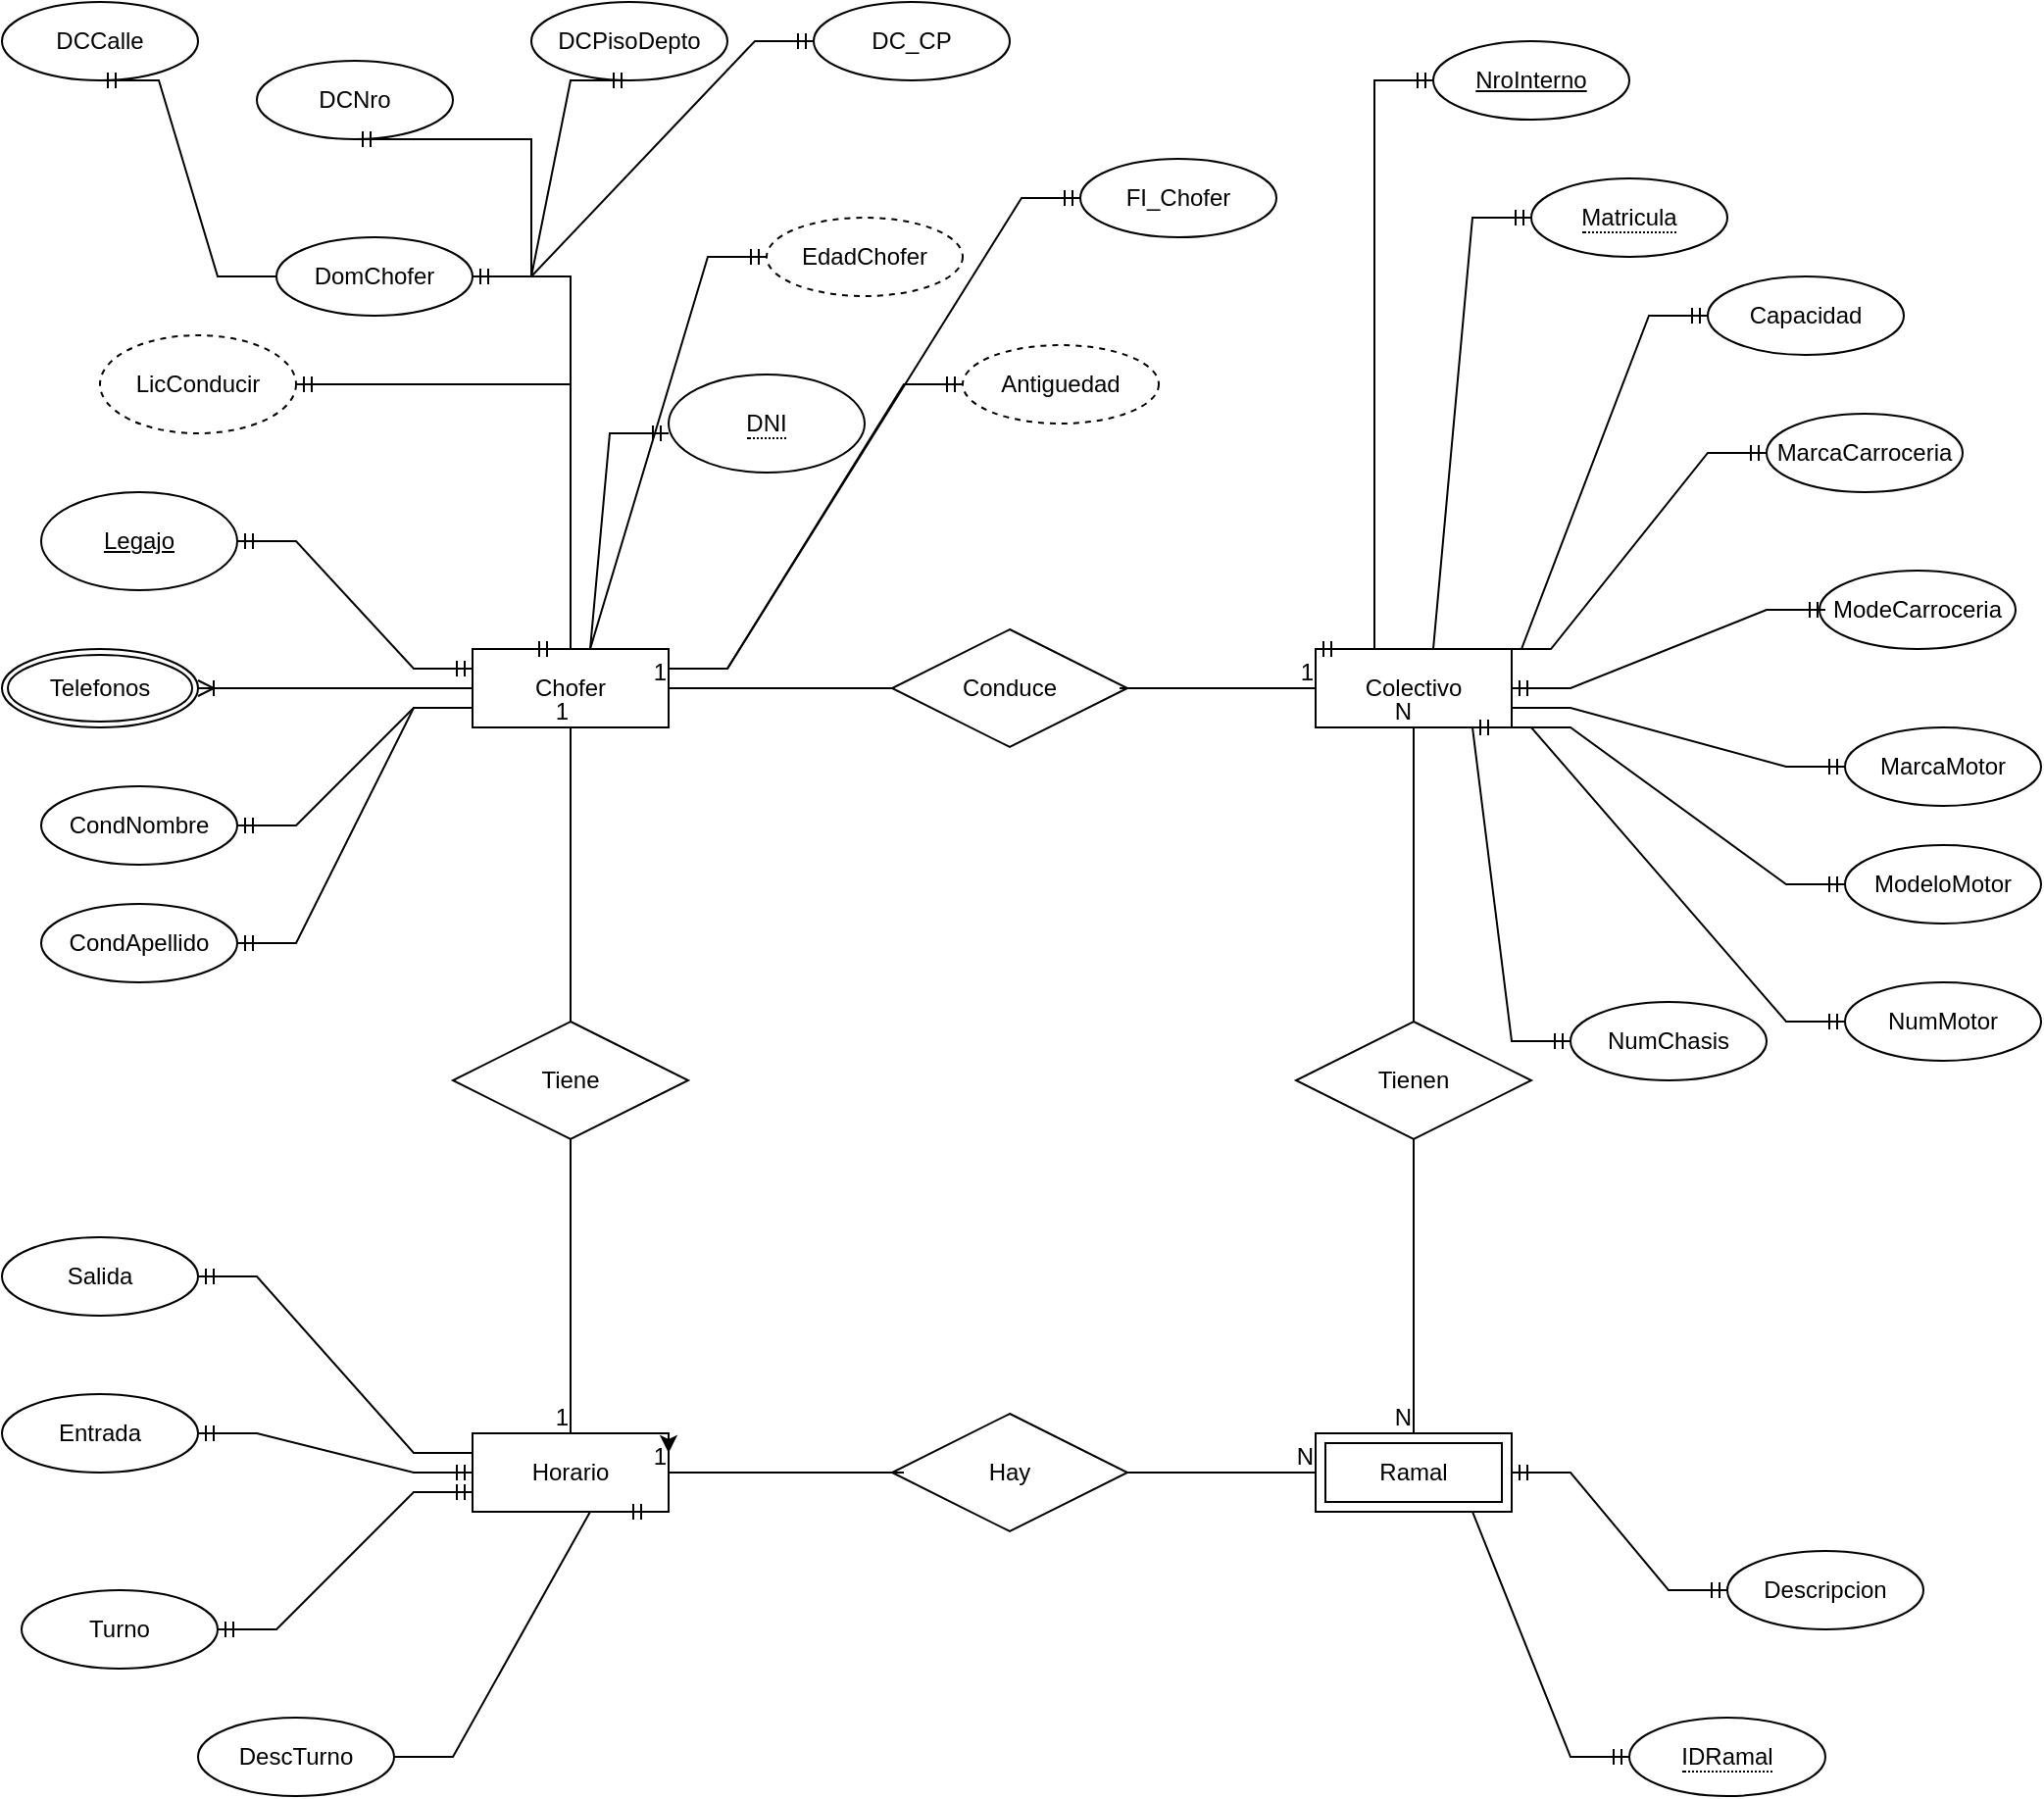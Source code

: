 <mxfile version="21.3.2" type="github">
  <diagram id="C5RBs43oDa-KdzZeNtuy" name="Page-1">
    <mxGraphModel dx="1877" dy="1750" grid="1" gridSize="10" guides="1" tooltips="1" connect="1" arrows="1" fold="1" page="1" pageScale="1" pageWidth="827" pageHeight="1169" math="0" shadow="0">
      <root>
        <mxCell id="WIyWlLk6GJQsqaUBKTNV-0" />
        <mxCell id="WIyWlLk6GJQsqaUBKTNV-1" parent="WIyWlLk6GJQsqaUBKTNV-0" />
        <mxCell id="f-WO4qhuTFuI4Y3Qx2Yt-1" value="Horario" style="whiteSpace=wrap;html=1;align=center;" vertex="1" parent="WIyWlLk6GJQsqaUBKTNV-1">
          <mxGeometry x="140" y="440" width="100" height="40" as="geometry" />
        </mxCell>
        <mxCell id="f-WO4qhuTFuI4Y3Qx2Yt-2" value="Colectivo" style="whiteSpace=wrap;html=1;align=center;" vertex="1" parent="WIyWlLk6GJQsqaUBKTNV-1">
          <mxGeometry x="570" y="40" width="100" height="40" as="geometry" />
        </mxCell>
        <mxCell id="f-WO4qhuTFuI4Y3Qx2Yt-3" value="Chofer" style="whiteSpace=wrap;html=1;align=center;" vertex="1" parent="WIyWlLk6GJQsqaUBKTNV-1">
          <mxGeometry x="140" y="40" width="100" height="40" as="geometry" />
        </mxCell>
        <mxCell id="f-WO4qhuTFuI4Y3Qx2Yt-4" style="edgeStyle=orthogonalEdgeStyle;rounded=0;orthogonalLoop=1;jettySize=auto;html=1;exitX=1;exitY=0;exitDx=0;exitDy=0;entryX=1;entryY=0.25;entryDx=0;entryDy=0;" edge="1" parent="WIyWlLk6GJQsqaUBKTNV-1" source="f-WO4qhuTFuI4Y3Qx2Yt-1" target="f-WO4qhuTFuI4Y3Qx2Yt-1">
          <mxGeometry relative="1" as="geometry" />
        </mxCell>
        <mxCell id="f-WO4qhuTFuI4Y3Qx2Yt-5" value="Conduce" style="shape=rhombus;perimeter=rhombusPerimeter;whiteSpace=wrap;html=1;align=center;" vertex="1" parent="WIyWlLk6GJQsqaUBKTNV-1">
          <mxGeometry x="354" y="30" width="120" height="60" as="geometry" />
        </mxCell>
        <mxCell id="f-WO4qhuTFuI4Y3Qx2Yt-6" value="Tiene" style="shape=rhombus;perimeter=rhombusPerimeter;whiteSpace=wrap;html=1;align=center;" vertex="1" parent="WIyWlLk6GJQsqaUBKTNV-1">
          <mxGeometry x="130" y="230" width="120" height="60" as="geometry" />
        </mxCell>
        <mxCell id="f-WO4qhuTFuI4Y3Qx2Yt-7" value="" style="endArrow=none;html=1;rounded=0;exitX=0.5;exitY=1;exitDx=0;exitDy=0;entryX=0.5;entryY=0;entryDx=0;entryDy=0;" edge="1" parent="WIyWlLk6GJQsqaUBKTNV-1" source="f-WO4qhuTFuI4Y3Qx2Yt-6" target="f-WO4qhuTFuI4Y3Qx2Yt-1">
          <mxGeometry relative="1" as="geometry">
            <mxPoint x="330" y="300" as="sourcePoint" />
            <mxPoint x="490" y="300" as="targetPoint" />
          </mxGeometry>
        </mxCell>
        <mxCell id="f-WO4qhuTFuI4Y3Qx2Yt-8" value="1" style="resizable=0;html=1;whiteSpace=wrap;align=right;verticalAlign=bottom;" connectable="0" vertex="1" parent="f-WO4qhuTFuI4Y3Qx2Yt-7">
          <mxGeometry x="1" relative="1" as="geometry" />
        </mxCell>
        <mxCell id="f-WO4qhuTFuI4Y3Qx2Yt-11" value="" style="endArrow=none;html=1;rounded=0;exitX=0.5;exitY=0;exitDx=0;exitDy=0;entryX=0.5;entryY=1;entryDx=0;entryDy=0;" edge="1" parent="WIyWlLk6GJQsqaUBKTNV-1" source="f-WO4qhuTFuI4Y3Qx2Yt-6" target="f-WO4qhuTFuI4Y3Qx2Yt-3">
          <mxGeometry relative="1" as="geometry">
            <mxPoint x="330" y="300" as="sourcePoint" />
            <mxPoint x="490" y="300" as="targetPoint" />
          </mxGeometry>
        </mxCell>
        <mxCell id="f-WO4qhuTFuI4Y3Qx2Yt-12" value="1" style="resizable=0;html=1;whiteSpace=wrap;align=right;verticalAlign=bottom;" connectable="0" vertex="1" parent="f-WO4qhuTFuI4Y3Qx2Yt-11">
          <mxGeometry x="1" relative="1" as="geometry" />
        </mxCell>
        <mxCell id="f-WO4qhuTFuI4Y3Qx2Yt-16" value="" style="endArrow=none;html=1;rounded=0;entryX=0;entryY=0.5;entryDx=0;entryDy=0;" edge="1" parent="WIyWlLk6GJQsqaUBKTNV-1" target="f-WO4qhuTFuI4Y3Qx2Yt-2">
          <mxGeometry relative="1" as="geometry">
            <mxPoint x="470" y="60" as="sourcePoint" />
            <mxPoint x="490" y="230" as="targetPoint" />
          </mxGeometry>
        </mxCell>
        <mxCell id="f-WO4qhuTFuI4Y3Qx2Yt-17" value="1" style="resizable=0;html=1;whiteSpace=wrap;align=right;verticalAlign=bottom;" connectable="0" vertex="1" parent="f-WO4qhuTFuI4Y3Qx2Yt-16">
          <mxGeometry x="1" relative="1" as="geometry" />
        </mxCell>
        <mxCell id="f-WO4qhuTFuI4Y3Qx2Yt-20" value="Hay" style="shape=rhombus;perimeter=rhombusPerimeter;whiteSpace=wrap;html=1;align=center;" vertex="1" parent="WIyWlLk6GJQsqaUBKTNV-1">
          <mxGeometry x="354" y="430" width="120" height="60" as="geometry" />
        </mxCell>
        <mxCell id="f-WO4qhuTFuI4Y3Qx2Yt-25" value="" style="endArrow=none;html=1;rounded=0;entryX=1;entryY=0.5;entryDx=0;entryDy=0;" edge="1" parent="WIyWlLk6GJQsqaUBKTNV-1" target="f-WO4qhuTFuI4Y3Qx2Yt-1">
          <mxGeometry relative="1" as="geometry">
            <mxPoint x="360" y="460" as="sourcePoint" />
            <mxPoint x="400" y="530" as="targetPoint" />
          </mxGeometry>
        </mxCell>
        <mxCell id="f-WO4qhuTFuI4Y3Qx2Yt-26" value="1" style="resizable=0;html=1;whiteSpace=wrap;align=right;verticalAlign=bottom;" connectable="0" vertex="1" parent="f-WO4qhuTFuI4Y3Qx2Yt-25">
          <mxGeometry x="1" relative="1" as="geometry" />
        </mxCell>
        <mxCell id="f-WO4qhuTFuI4Y3Qx2Yt-29" value="" style="endArrow=none;html=1;rounded=0;entryX=0;entryY=0.5;entryDx=0;entryDy=0;" edge="1" parent="WIyWlLk6GJQsqaUBKTNV-1" source="f-WO4qhuTFuI4Y3Qx2Yt-20" target="f-WO4qhuTFuI4Y3Qx2Yt-107">
          <mxGeometry relative="1" as="geometry">
            <mxPoint x="474" y="460" as="sourcePoint" />
            <mxPoint x="570" y="460" as="targetPoint" />
          </mxGeometry>
        </mxCell>
        <mxCell id="f-WO4qhuTFuI4Y3Qx2Yt-30" value="N" style="resizable=0;html=1;whiteSpace=wrap;align=right;verticalAlign=bottom;" connectable="0" vertex="1" parent="f-WO4qhuTFuI4Y3Qx2Yt-29">
          <mxGeometry x="1" relative="1" as="geometry" />
        </mxCell>
        <mxCell id="f-WO4qhuTFuI4Y3Qx2Yt-31" value="Tienen" style="shape=rhombus;perimeter=rhombusPerimeter;whiteSpace=wrap;html=1;align=center;" vertex="1" parent="WIyWlLk6GJQsqaUBKTNV-1">
          <mxGeometry x="560" y="230" width="120" height="60" as="geometry" />
        </mxCell>
        <mxCell id="f-WO4qhuTFuI4Y3Qx2Yt-34" value="" style="endArrow=none;html=1;rounded=0;entryX=0.5;entryY=0;entryDx=0;entryDy=0;exitX=0.5;exitY=1;exitDx=0;exitDy=0;" edge="1" parent="WIyWlLk6GJQsqaUBKTNV-1" source="f-WO4qhuTFuI4Y3Qx2Yt-31" target="f-WO4qhuTFuI4Y3Qx2Yt-107">
          <mxGeometry relative="1" as="geometry">
            <mxPoint x="330" y="270" as="sourcePoint" />
            <mxPoint x="620" y="440" as="targetPoint" />
          </mxGeometry>
        </mxCell>
        <mxCell id="f-WO4qhuTFuI4Y3Qx2Yt-35" value="N" style="resizable=0;html=1;whiteSpace=wrap;align=right;verticalAlign=bottom;" connectable="0" vertex="1" parent="f-WO4qhuTFuI4Y3Qx2Yt-34">
          <mxGeometry x="1" relative="1" as="geometry" />
        </mxCell>
        <mxCell id="f-WO4qhuTFuI4Y3Qx2Yt-36" value="" style="endArrow=none;html=1;rounded=0;entryX=0.5;entryY=1;entryDx=0;entryDy=0;exitX=0.5;exitY=0;exitDx=0;exitDy=0;" edge="1" parent="WIyWlLk6GJQsqaUBKTNV-1" source="f-WO4qhuTFuI4Y3Qx2Yt-31" target="f-WO4qhuTFuI4Y3Qx2Yt-2">
          <mxGeometry relative="1" as="geometry">
            <mxPoint x="620" y="220" as="sourcePoint" />
            <mxPoint x="630" y="150" as="targetPoint" />
          </mxGeometry>
        </mxCell>
        <mxCell id="f-WO4qhuTFuI4Y3Qx2Yt-37" value="N" style="resizable=0;html=1;whiteSpace=wrap;align=right;verticalAlign=bottom;" connectable="0" vertex="1" parent="f-WO4qhuTFuI4Y3Qx2Yt-36">
          <mxGeometry x="1" relative="1" as="geometry" />
        </mxCell>
        <mxCell id="f-WO4qhuTFuI4Y3Qx2Yt-39" value="&lt;span style=&quot;border-bottom: 1px dotted&quot;&gt;DNI&lt;/span&gt;" style="ellipse;whiteSpace=wrap;html=1;align=center;" vertex="1" parent="WIyWlLk6GJQsqaUBKTNV-1">
          <mxGeometry x="240" y="-100" width="100" height="50" as="geometry" />
        </mxCell>
        <mxCell id="f-WO4qhuTFuI4Y3Qx2Yt-40" value="LicConducir" style="ellipse;whiteSpace=wrap;html=1;align=center;dashed=1;" vertex="1" parent="WIyWlLk6GJQsqaUBKTNV-1">
          <mxGeometry x="-50" y="-120" width="100" height="50" as="geometry" />
        </mxCell>
        <mxCell id="f-WO4qhuTFuI4Y3Qx2Yt-41" value="" style="edgeStyle=entityRelationEdgeStyle;fontSize=12;html=1;endArrow=ERmandOne;rounded=0;entryX=1;entryY=0.5;entryDx=0;entryDy=0;" edge="1" parent="WIyWlLk6GJQsqaUBKTNV-1" target="f-WO4qhuTFuI4Y3Qx2Yt-40">
          <mxGeometry width="100" height="100" relative="1" as="geometry">
            <mxPoint x="160" y="40" as="sourcePoint" />
            <mxPoint x="220" y="-60" as="targetPoint" />
          </mxGeometry>
        </mxCell>
        <mxCell id="f-WO4qhuTFuI4Y3Qx2Yt-43" value="Legajo" style="ellipse;whiteSpace=wrap;html=1;align=center;fontStyle=4;" vertex="1" parent="WIyWlLk6GJQsqaUBKTNV-1">
          <mxGeometry x="-80" y="-40" width="100" height="50" as="geometry" />
        </mxCell>
        <mxCell id="f-WO4qhuTFuI4Y3Qx2Yt-45" value="Telefonos" style="ellipse;shape=doubleEllipse;margin=3;whiteSpace=wrap;html=1;align=center;" vertex="1" parent="WIyWlLk6GJQsqaUBKTNV-1">
          <mxGeometry x="-100" y="40" width="100" height="40" as="geometry" />
        </mxCell>
        <mxCell id="f-WO4qhuTFuI4Y3Qx2Yt-46" value="" style="edgeStyle=entityRelationEdgeStyle;fontSize=12;html=1;endArrow=ERoneToMany;rounded=0;exitX=0;exitY=0.5;exitDx=0;exitDy=0;" edge="1" parent="WIyWlLk6GJQsqaUBKTNV-1" source="f-WO4qhuTFuI4Y3Qx2Yt-3" target="f-WO4qhuTFuI4Y3Qx2Yt-45">
          <mxGeometry width="100" height="100" relative="1" as="geometry">
            <mxPoint x="90" y="120" as="sourcePoint" />
            <mxPoint x="40" y="80" as="targetPoint" />
          </mxGeometry>
        </mxCell>
        <mxCell id="f-WO4qhuTFuI4Y3Qx2Yt-47" value="CondNombre" style="ellipse;whiteSpace=wrap;html=1;align=center;" vertex="1" parent="WIyWlLk6GJQsqaUBKTNV-1">
          <mxGeometry x="-80" y="110" width="100" height="40" as="geometry" />
        </mxCell>
        <mxCell id="f-WO4qhuTFuI4Y3Qx2Yt-48" value="CondApellido" style="ellipse;whiteSpace=wrap;html=1;align=center;" vertex="1" parent="WIyWlLk6GJQsqaUBKTNV-1">
          <mxGeometry x="-80" y="170" width="100" height="40" as="geometry" />
        </mxCell>
        <mxCell id="f-WO4qhuTFuI4Y3Qx2Yt-49" value="DomChofer" style="ellipse;whiteSpace=wrap;html=1;align=center;" vertex="1" parent="WIyWlLk6GJQsqaUBKTNV-1">
          <mxGeometry x="40" y="-170" width="100" height="40" as="geometry" />
        </mxCell>
        <mxCell id="f-WO4qhuTFuI4Y3Qx2Yt-54" value="" style="edgeStyle=entityRelationEdgeStyle;fontSize=12;html=1;endArrow=ERmandOne;rounded=0;entryX=1;entryY=0.5;entryDx=0;entryDy=0;exitX=0;exitY=0.75;exitDx=0;exitDy=0;" edge="1" parent="WIyWlLk6GJQsqaUBKTNV-1" source="f-WO4qhuTFuI4Y3Qx2Yt-3" target="f-WO4qhuTFuI4Y3Qx2Yt-47">
          <mxGeometry width="100" height="100" relative="1" as="geometry">
            <mxPoint x="60" y="240" as="sourcePoint" />
            <mxPoint x="160" y="140" as="targetPoint" />
          </mxGeometry>
        </mxCell>
        <mxCell id="f-WO4qhuTFuI4Y3Qx2Yt-55" value="" style="edgeStyle=entityRelationEdgeStyle;fontSize=12;html=1;endArrow=ERmandOne;rounded=0;entryX=1;entryY=0.5;entryDx=0;entryDy=0;exitX=0;exitY=0.75;exitDx=0;exitDy=0;" edge="1" parent="WIyWlLk6GJQsqaUBKTNV-1" source="f-WO4qhuTFuI4Y3Qx2Yt-3" target="f-WO4qhuTFuI4Y3Qx2Yt-48">
          <mxGeometry width="100" height="100" relative="1" as="geometry">
            <mxPoint x="150" y="80" as="sourcePoint" />
            <mxPoint x="30" y="140" as="targetPoint" />
          </mxGeometry>
        </mxCell>
        <mxCell id="f-WO4qhuTFuI4Y3Qx2Yt-56" value="" style="edgeStyle=entityRelationEdgeStyle;fontSize=12;html=1;endArrow=ERmandOne;rounded=0;entryX=1;entryY=0.5;entryDx=0;entryDy=0;" edge="1" parent="WIyWlLk6GJQsqaUBKTNV-1" target="f-WO4qhuTFuI4Y3Qx2Yt-49">
          <mxGeometry width="100" height="100" relative="1" as="geometry">
            <mxPoint x="160" y="40" as="sourcePoint" />
            <mxPoint x="40" y="150" as="targetPoint" />
          </mxGeometry>
        </mxCell>
        <mxCell id="f-WO4qhuTFuI4Y3Qx2Yt-57" value="DCCalle" style="ellipse;whiteSpace=wrap;html=1;align=center;" vertex="1" parent="WIyWlLk6GJQsqaUBKTNV-1">
          <mxGeometry x="-100" y="-290" width="100" height="40" as="geometry" />
        </mxCell>
        <mxCell id="f-WO4qhuTFuI4Y3Qx2Yt-58" value="DCNro" style="ellipse;whiteSpace=wrap;html=1;align=center;" vertex="1" parent="WIyWlLk6GJQsqaUBKTNV-1">
          <mxGeometry x="30" y="-260" width="100" height="40" as="geometry" />
        </mxCell>
        <mxCell id="f-WO4qhuTFuI4Y3Qx2Yt-59" value="DCPisoDepto" style="ellipse;whiteSpace=wrap;html=1;align=center;" vertex="1" parent="WIyWlLk6GJQsqaUBKTNV-1">
          <mxGeometry x="170" y="-290" width="100" height="40" as="geometry" />
        </mxCell>
        <mxCell id="f-WO4qhuTFuI4Y3Qx2Yt-60" value="DC_CP" style="ellipse;whiteSpace=wrap;html=1;align=center;" vertex="1" parent="WIyWlLk6GJQsqaUBKTNV-1">
          <mxGeometry x="314" y="-290" width="100" height="40" as="geometry" />
        </mxCell>
        <mxCell id="f-WO4qhuTFuI4Y3Qx2Yt-62" value="" style="edgeStyle=entityRelationEdgeStyle;fontSize=12;html=1;endArrow=ERmandOne;rounded=0;entryX=0.5;entryY=1;entryDx=0;entryDy=0;" edge="1" parent="WIyWlLk6GJQsqaUBKTNV-1" source="f-WO4qhuTFuI4Y3Qx2Yt-49" target="f-WO4qhuTFuI4Y3Qx2Yt-58">
          <mxGeometry width="100" height="100" relative="1" as="geometry">
            <mxPoint x="10" y="-150" as="sourcePoint" />
            <mxPoint x="130" y="-300" as="targetPoint" />
          </mxGeometry>
        </mxCell>
        <mxCell id="f-WO4qhuTFuI4Y3Qx2Yt-63" value="" style="edgeStyle=entityRelationEdgeStyle;fontSize=12;html=1;endArrow=ERmandOne;rounded=0;entryX=0.5;entryY=1;entryDx=0;entryDy=0;" edge="1" parent="WIyWlLk6GJQsqaUBKTNV-1" source="f-WO4qhuTFuI4Y3Qx2Yt-49" target="f-WO4qhuTFuI4Y3Qx2Yt-59">
          <mxGeometry width="100" height="100" relative="1" as="geometry">
            <mxPoint x="200" y="-130" as="sourcePoint" />
            <mxPoint x="300" y="-230" as="targetPoint" />
          </mxGeometry>
        </mxCell>
        <mxCell id="f-WO4qhuTFuI4Y3Qx2Yt-64" value="" style="edgeStyle=entityRelationEdgeStyle;fontSize=12;html=1;endArrow=ERmandOne;rounded=0;exitX=1;exitY=0.5;exitDx=0;exitDy=0;entryX=0;entryY=0.5;entryDx=0;entryDy=0;" edge="1" parent="WIyWlLk6GJQsqaUBKTNV-1" source="f-WO4qhuTFuI4Y3Qx2Yt-49" target="f-WO4qhuTFuI4Y3Qx2Yt-60">
          <mxGeometry width="100" height="100" relative="1" as="geometry">
            <mxPoint x="250" y="-160" as="sourcePoint" />
            <mxPoint x="350" y="-260" as="targetPoint" />
          </mxGeometry>
        </mxCell>
        <mxCell id="f-WO4qhuTFuI4Y3Qx2Yt-65" value="" style="edgeStyle=entityRelationEdgeStyle;fontSize=12;html=1;endArrow=ERmandOne;rounded=0;entryX=0.5;entryY=1;entryDx=0;entryDy=0;exitX=0;exitY=0.5;exitDx=0;exitDy=0;" edge="1" parent="WIyWlLk6GJQsqaUBKTNV-1" source="f-WO4qhuTFuI4Y3Qx2Yt-49" target="f-WO4qhuTFuI4Y3Qx2Yt-57">
          <mxGeometry width="100" height="100" relative="1" as="geometry">
            <mxPoint x="-90" y="-90" as="sourcePoint" />
            <mxPoint x="10" y="-190" as="targetPoint" />
          </mxGeometry>
        </mxCell>
        <mxCell id="f-WO4qhuTFuI4Y3Qx2Yt-66" value="EdadChofer" style="ellipse;whiteSpace=wrap;html=1;align=center;dashed=1;" vertex="1" parent="WIyWlLk6GJQsqaUBKTNV-1">
          <mxGeometry x="290" y="-180" width="100" height="40" as="geometry" />
        </mxCell>
        <mxCell id="f-WO4qhuTFuI4Y3Qx2Yt-67" value="" style="edgeStyle=entityRelationEdgeStyle;fontSize=12;html=1;endArrow=ERmandOne;rounded=0;entryX=0;entryY=0.5;entryDx=0;entryDy=0;" edge="1" parent="WIyWlLk6GJQsqaUBKTNV-1" target="f-WO4qhuTFuI4Y3Qx2Yt-66">
          <mxGeometry width="100" height="100" relative="1" as="geometry">
            <mxPoint x="170" y="40" as="sourcePoint" />
            <mxPoint x="290" y="-150" as="targetPoint" />
          </mxGeometry>
        </mxCell>
        <mxCell id="f-WO4qhuTFuI4Y3Qx2Yt-68" value="Antiguedad" style="ellipse;whiteSpace=wrap;html=1;align=center;dashed=1;" vertex="1" parent="WIyWlLk6GJQsqaUBKTNV-1">
          <mxGeometry x="390" y="-115" width="100" height="40" as="geometry" />
        </mxCell>
        <mxCell id="f-WO4qhuTFuI4Y3Qx2Yt-69" value="" style="edgeStyle=entityRelationEdgeStyle;fontSize=12;html=1;endArrow=ERmandOne;rounded=0;exitX=1;exitY=0.25;exitDx=0;exitDy=0;entryX=0;entryY=0.5;entryDx=0;entryDy=0;" edge="1" parent="WIyWlLk6GJQsqaUBKTNV-1" source="f-WO4qhuTFuI4Y3Qx2Yt-3" target="f-WO4qhuTFuI4Y3Qx2Yt-68">
          <mxGeometry width="100" height="100" relative="1" as="geometry">
            <mxPoint x="290" y="10" as="sourcePoint" />
            <mxPoint x="390" y="-90" as="targetPoint" />
          </mxGeometry>
        </mxCell>
        <mxCell id="f-WO4qhuTFuI4Y3Qx2Yt-70" value="" style="edgeStyle=entityRelationEdgeStyle;fontSize=12;html=1;endArrow=ERmandOne;rounded=0;" edge="1" parent="WIyWlLk6GJQsqaUBKTNV-1">
          <mxGeometry width="100" height="100" relative="1" as="geometry">
            <mxPoint x="240" y="50" as="sourcePoint" />
            <mxPoint x="450" y="-190" as="targetPoint" />
          </mxGeometry>
        </mxCell>
        <mxCell id="f-WO4qhuTFuI4Y3Qx2Yt-71" value="FI_Chofer" style="ellipse;whiteSpace=wrap;html=1;align=center;" vertex="1" parent="WIyWlLk6GJQsqaUBKTNV-1">
          <mxGeometry x="450" y="-210" width="100" height="40" as="geometry" />
        </mxCell>
        <mxCell id="f-WO4qhuTFuI4Y3Qx2Yt-74" value="NroInterno" style="ellipse;whiteSpace=wrap;html=1;align=center;fontStyle=4;" vertex="1" parent="WIyWlLk6GJQsqaUBKTNV-1">
          <mxGeometry x="630" y="-270" width="100" height="40" as="geometry" />
        </mxCell>
        <mxCell id="f-WO4qhuTFuI4Y3Qx2Yt-76" value="&lt;span style=&quot;border-bottom: 1px dotted&quot;&gt;Matricula&lt;/span&gt;" style="ellipse;whiteSpace=wrap;html=1;align=center;" vertex="1" parent="WIyWlLk6GJQsqaUBKTNV-1">
          <mxGeometry x="680" y="-200" width="100" height="40" as="geometry" />
        </mxCell>
        <mxCell id="f-WO4qhuTFuI4Y3Qx2Yt-77" value="" style="edgeStyle=entityRelationEdgeStyle;fontSize=12;html=1;endArrow=ERmandOne;rounded=0;" edge="1" parent="WIyWlLk6GJQsqaUBKTNV-1">
          <mxGeometry width="100" height="100" relative="1" as="geometry">
            <mxPoint x="600" y="40" as="sourcePoint" />
            <mxPoint x="680" y="-180" as="targetPoint" />
          </mxGeometry>
        </mxCell>
        <mxCell id="f-WO4qhuTFuI4Y3Qx2Yt-78" value="" style="edgeStyle=entityRelationEdgeStyle;fontSize=12;html=1;endArrow=ERmandOne;startArrow=ERmandOne;rounded=0;" edge="1" parent="WIyWlLk6GJQsqaUBKTNV-1">
          <mxGeometry width="100" height="100" relative="1" as="geometry">
            <mxPoint x="170" y="40" as="sourcePoint" />
            <mxPoint x="240" y="-70" as="targetPoint" />
          </mxGeometry>
        </mxCell>
        <mxCell id="f-WO4qhuTFuI4Y3Qx2Yt-79" value="" style="edgeStyle=entityRelationEdgeStyle;fontSize=12;html=1;endArrow=ERmandOne;startArrow=ERmandOne;rounded=0;entryX=1;entryY=0.5;entryDx=0;entryDy=0;exitX=0;exitY=0.25;exitDx=0;exitDy=0;" edge="1" parent="WIyWlLk6GJQsqaUBKTNV-1" source="f-WO4qhuTFuI4Y3Qx2Yt-3" target="f-WO4qhuTFuI4Y3Qx2Yt-43">
          <mxGeometry width="100" height="100" relative="1" as="geometry">
            <mxPoint x="40" y="80" as="sourcePoint" />
            <mxPoint x="140" y="-20" as="targetPoint" />
          </mxGeometry>
        </mxCell>
        <mxCell id="f-WO4qhuTFuI4Y3Qx2Yt-81" value="" style="endArrow=none;html=1;rounded=0;entryX=1;entryY=0.5;entryDx=0;entryDy=0;exitX=0;exitY=0.5;exitDx=0;exitDy=0;" edge="1" parent="WIyWlLk6GJQsqaUBKTNV-1" source="f-WO4qhuTFuI4Y3Qx2Yt-5" target="f-WO4qhuTFuI4Y3Qx2Yt-3">
          <mxGeometry relative="1" as="geometry">
            <mxPoint x="350" y="60" as="sourcePoint" />
            <mxPoint x="410" y="100" as="targetPoint" />
          </mxGeometry>
        </mxCell>
        <mxCell id="f-WO4qhuTFuI4Y3Qx2Yt-82" value="1" style="resizable=0;html=1;whiteSpace=wrap;align=right;verticalAlign=bottom;" connectable="0" vertex="1" parent="f-WO4qhuTFuI4Y3Qx2Yt-81">
          <mxGeometry x="1" relative="1" as="geometry" />
        </mxCell>
        <mxCell id="f-WO4qhuTFuI4Y3Qx2Yt-83" value="" style="edgeStyle=entityRelationEdgeStyle;fontSize=12;html=1;endArrow=ERmandOne;startArrow=ERmandOne;rounded=0;exitX=0;exitY=0;exitDx=0;exitDy=0;" edge="1" parent="WIyWlLk6GJQsqaUBKTNV-1" source="f-WO4qhuTFuI4Y3Qx2Yt-2">
          <mxGeometry width="100" height="100" relative="1" as="geometry">
            <mxPoint x="530" y="-150" as="sourcePoint" />
            <mxPoint x="630" y="-250" as="targetPoint" />
          </mxGeometry>
        </mxCell>
        <mxCell id="f-WO4qhuTFuI4Y3Qx2Yt-84" value="Capacidad" style="ellipse;whiteSpace=wrap;html=1;align=center;" vertex="1" parent="WIyWlLk6GJQsqaUBKTNV-1">
          <mxGeometry x="770" y="-150" width="100" height="40" as="geometry" />
        </mxCell>
        <mxCell id="f-WO4qhuTFuI4Y3Qx2Yt-85" value="MarcaCarroceria" style="ellipse;whiteSpace=wrap;html=1;align=center;" vertex="1" parent="WIyWlLk6GJQsqaUBKTNV-1">
          <mxGeometry x="800" y="-80" width="100" height="40" as="geometry" />
        </mxCell>
        <mxCell id="f-WO4qhuTFuI4Y3Qx2Yt-86" value="ModeCarroceria" style="ellipse;whiteSpace=wrap;html=1;align=center;" vertex="1" parent="WIyWlLk6GJQsqaUBKTNV-1">
          <mxGeometry x="827" width="100" height="40" as="geometry" />
        </mxCell>
        <mxCell id="f-WO4qhuTFuI4Y3Qx2Yt-87" value="MarcaMotor" style="ellipse;whiteSpace=wrap;html=1;align=center;" vertex="1" parent="WIyWlLk6GJQsqaUBKTNV-1">
          <mxGeometry x="840" y="80" width="100" height="40" as="geometry" />
        </mxCell>
        <mxCell id="f-WO4qhuTFuI4Y3Qx2Yt-88" value="ModeloMotor" style="ellipse;whiteSpace=wrap;html=1;align=center;" vertex="1" parent="WIyWlLk6GJQsqaUBKTNV-1">
          <mxGeometry x="840" y="140" width="100" height="40" as="geometry" />
        </mxCell>
        <mxCell id="f-WO4qhuTFuI4Y3Qx2Yt-89" value="NumMotor" style="ellipse;whiteSpace=wrap;html=1;align=center;" vertex="1" parent="WIyWlLk6GJQsqaUBKTNV-1">
          <mxGeometry x="840" y="210" width="100" height="40" as="geometry" />
        </mxCell>
        <mxCell id="f-WO4qhuTFuI4Y3Qx2Yt-90" value="NumChasis" style="ellipse;whiteSpace=wrap;html=1;align=center;" vertex="1" parent="WIyWlLk6GJQsqaUBKTNV-1">
          <mxGeometry x="700" y="220" width="100" height="40" as="geometry" />
        </mxCell>
        <mxCell id="f-WO4qhuTFuI4Y3Qx2Yt-91" value="" style="edgeStyle=entityRelationEdgeStyle;fontSize=12;html=1;endArrow=ERmandOne;rounded=0;exitX=0.75;exitY=0;exitDx=0;exitDy=0;" edge="1" parent="WIyWlLk6GJQsqaUBKTNV-1" source="f-WO4qhuTFuI4Y3Qx2Yt-2">
          <mxGeometry width="100" height="100" relative="1" as="geometry">
            <mxPoint x="670" y="-30" as="sourcePoint" />
            <mxPoint x="770" y="-130" as="targetPoint" />
          </mxGeometry>
        </mxCell>
        <mxCell id="f-WO4qhuTFuI4Y3Qx2Yt-92" value="" style="edgeStyle=entityRelationEdgeStyle;fontSize=12;html=1;endArrow=ERmandOne;rounded=0;" edge="1" parent="WIyWlLk6GJQsqaUBKTNV-1">
          <mxGeometry width="100" height="100" relative="1" as="geometry">
            <mxPoint x="660" y="40" as="sourcePoint" />
            <mxPoint x="800" y="-60" as="targetPoint" />
          </mxGeometry>
        </mxCell>
        <mxCell id="f-WO4qhuTFuI4Y3Qx2Yt-93" value="" style="edgeStyle=entityRelationEdgeStyle;fontSize=12;html=1;endArrow=ERmandOne;startArrow=ERmandOne;rounded=0;exitX=1;exitY=0.5;exitDx=0;exitDy=0;" edge="1" parent="WIyWlLk6GJQsqaUBKTNV-1" source="f-WO4qhuTFuI4Y3Qx2Yt-2">
          <mxGeometry width="100" height="100" relative="1" as="geometry">
            <mxPoint x="730" y="120" as="sourcePoint" />
            <mxPoint x="830" y="20" as="targetPoint" />
          </mxGeometry>
        </mxCell>
        <mxCell id="f-WO4qhuTFuI4Y3Qx2Yt-94" value="" style="edgeStyle=entityRelationEdgeStyle;fontSize=12;html=1;endArrow=ERmandOne;rounded=0;exitX=1;exitY=0.75;exitDx=0;exitDy=0;" edge="1" parent="WIyWlLk6GJQsqaUBKTNV-1" source="f-WO4qhuTFuI4Y3Qx2Yt-2">
          <mxGeometry width="100" height="100" relative="1" as="geometry">
            <mxPoint x="740" y="200" as="sourcePoint" />
            <mxPoint x="840" y="100" as="targetPoint" />
          </mxGeometry>
        </mxCell>
        <mxCell id="f-WO4qhuTFuI4Y3Qx2Yt-95" value="" style="edgeStyle=entityRelationEdgeStyle;fontSize=12;html=1;endArrow=ERmandOne;rounded=0;exitX=1;exitY=1;exitDx=0;exitDy=0;" edge="1" parent="WIyWlLk6GJQsqaUBKTNV-1" source="f-WO4qhuTFuI4Y3Qx2Yt-2">
          <mxGeometry width="100" height="100" relative="1" as="geometry">
            <mxPoint x="740" y="260" as="sourcePoint" />
            <mxPoint x="840" y="160" as="targetPoint" />
          </mxGeometry>
        </mxCell>
        <mxCell id="f-WO4qhuTFuI4Y3Qx2Yt-96" value="" style="edgeStyle=entityRelationEdgeStyle;fontSize=12;html=1;endArrow=ERmandOne;startArrow=ERmandOne;rounded=0;" edge="1" parent="WIyWlLk6GJQsqaUBKTNV-1">
          <mxGeometry width="100" height="100" relative="1" as="geometry">
            <mxPoint x="650" y="80" as="sourcePoint" />
            <mxPoint x="840" y="230" as="targetPoint" />
          </mxGeometry>
        </mxCell>
        <mxCell id="f-WO4qhuTFuI4Y3Qx2Yt-97" value="" style="edgeStyle=entityRelationEdgeStyle;fontSize=12;html=1;endArrow=ERmandOne;rounded=0;entryX=0;entryY=0.5;entryDx=0;entryDy=0;exitX=0.5;exitY=1;exitDx=0;exitDy=0;" edge="1" parent="WIyWlLk6GJQsqaUBKTNV-1" source="f-WO4qhuTFuI4Y3Qx2Yt-2" target="f-WO4qhuTFuI4Y3Qx2Yt-90">
          <mxGeometry width="100" height="100" relative="1" as="geometry">
            <mxPoint x="360" y="80" as="sourcePoint" />
            <mxPoint x="460" y="-20" as="targetPoint" />
          </mxGeometry>
        </mxCell>
        <mxCell id="f-WO4qhuTFuI4Y3Qx2Yt-99" value="Salida" style="ellipse;whiteSpace=wrap;html=1;align=center;" vertex="1" parent="WIyWlLk6GJQsqaUBKTNV-1">
          <mxGeometry x="-100" y="340" width="100" height="40" as="geometry" />
        </mxCell>
        <mxCell id="f-WO4qhuTFuI4Y3Qx2Yt-100" value="Entrada" style="ellipse;whiteSpace=wrap;html=1;align=center;" vertex="1" parent="WIyWlLk6GJQsqaUBKTNV-1">
          <mxGeometry x="-100" y="420" width="100" height="40" as="geometry" />
        </mxCell>
        <mxCell id="f-WO4qhuTFuI4Y3Qx2Yt-101" value="Turno" style="ellipse;whiteSpace=wrap;html=1;align=center;" vertex="1" parent="WIyWlLk6GJQsqaUBKTNV-1">
          <mxGeometry x="-90" y="520" width="100" height="40" as="geometry" />
        </mxCell>
        <mxCell id="f-WO4qhuTFuI4Y3Qx2Yt-102" value="" style="edgeStyle=entityRelationEdgeStyle;fontSize=12;html=1;endArrow=ERmandOne;startArrow=ERmandOne;rounded=0;exitX=1;exitY=0.5;exitDx=0;exitDy=0;" edge="1" parent="WIyWlLk6GJQsqaUBKTNV-1" source="f-WO4qhuTFuI4Y3Qx2Yt-100">
          <mxGeometry width="100" height="100" relative="1" as="geometry">
            <mxPoint x="40" y="560" as="sourcePoint" />
            <mxPoint x="140" y="460" as="targetPoint" />
          </mxGeometry>
        </mxCell>
        <mxCell id="f-WO4qhuTFuI4Y3Qx2Yt-103" value="" style="edgeStyle=entityRelationEdgeStyle;fontSize=12;html=1;endArrow=ERmandOne;rounded=0;entryX=1;entryY=0.5;entryDx=0;entryDy=0;exitX=0;exitY=0.25;exitDx=0;exitDy=0;" edge="1" parent="WIyWlLk6GJQsqaUBKTNV-1" source="f-WO4qhuTFuI4Y3Qx2Yt-1" target="f-WO4qhuTFuI4Y3Qx2Yt-99">
          <mxGeometry width="100" height="100" relative="1" as="geometry">
            <mxPoint x="40" y="560" as="sourcePoint" />
            <mxPoint x="140" y="460" as="targetPoint" />
          </mxGeometry>
        </mxCell>
        <mxCell id="f-WO4qhuTFuI4Y3Qx2Yt-104" value="" style="edgeStyle=entityRelationEdgeStyle;fontSize=12;html=1;endArrow=ERmandOne;startArrow=ERmandOne;rounded=0;exitX=1;exitY=0.5;exitDx=0;exitDy=0;" edge="1" parent="WIyWlLk6GJQsqaUBKTNV-1" source="f-WO4qhuTFuI4Y3Qx2Yt-101">
          <mxGeometry width="100" height="100" relative="1" as="geometry">
            <mxPoint x="40" y="570" as="sourcePoint" />
            <mxPoint x="140" y="470" as="targetPoint" />
          </mxGeometry>
        </mxCell>
        <mxCell id="f-WO4qhuTFuI4Y3Qx2Yt-105" value="DescTurno" style="ellipse;whiteSpace=wrap;html=1;align=center;" vertex="1" parent="WIyWlLk6GJQsqaUBKTNV-1">
          <mxGeometry y="585" width="100" height="40" as="geometry" />
        </mxCell>
        <mxCell id="f-WO4qhuTFuI4Y3Qx2Yt-106" value="" style="edgeStyle=entityRelationEdgeStyle;fontSize=12;html=1;endArrow=ERmandOne;rounded=0;exitX=1;exitY=0.5;exitDx=0;exitDy=0;" edge="1" parent="WIyWlLk6GJQsqaUBKTNV-1" source="f-WO4qhuTFuI4Y3Qx2Yt-105">
          <mxGeometry width="100" height="100" relative="1" as="geometry">
            <mxPoint x="160" y="590" as="sourcePoint" />
            <mxPoint x="230" y="480" as="targetPoint" />
          </mxGeometry>
        </mxCell>
        <mxCell id="f-WO4qhuTFuI4Y3Qx2Yt-107" value="Ramal" style="shape=ext;margin=3;double=1;whiteSpace=wrap;html=1;align=center;" vertex="1" parent="WIyWlLk6GJQsqaUBKTNV-1">
          <mxGeometry x="570" y="440" width="100" height="40" as="geometry" />
        </mxCell>
        <mxCell id="f-WO4qhuTFuI4Y3Qx2Yt-109" value="Descripcion" style="ellipse;whiteSpace=wrap;html=1;align=center;" vertex="1" parent="WIyWlLk6GJQsqaUBKTNV-1">
          <mxGeometry x="780" y="500" width="100" height="40" as="geometry" />
        </mxCell>
        <mxCell id="f-WO4qhuTFuI4Y3Qx2Yt-111" value="&lt;span style=&quot;border-bottom: 1px dotted&quot;&gt;IDRamal&lt;/span&gt;" style="ellipse;whiteSpace=wrap;html=1;align=center;" vertex="1" parent="WIyWlLk6GJQsqaUBKTNV-1">
          <mxGeometry x="730" y="585" width="100" height="40" as="geometry" />
        </mxCell>
        <mxCell id="f-WO4qhuTFuI4Y3Qx2Yt-112" value="" style="edgeStyle=entityRelationEdgeStyle;fontSize=12;html=1;endArrow=ERmandOne;rounded=0;exitX=0.5;exitY=1;exitDx=0;exitDy=0;entryX=0;entryY=0.5;entryDx=0;entryDy=0;" edge="1" parent="WIyWlLk6GJQsqaUBKTNV-1" source="f-WO4qhuTFuI4Y3Qx2Yt-107" target="f-WO4qhuTFuI4Y3Qx2Yt-111">
          <mxGeometry width="100" height="100" relative="1" as="geometry">
            <mxPoint x="560" y="710" as="sourcePoint" />
            <mxPoint x="660" y="610" as="targetPoint" />
          </mxGeometry>
        </mxCell>
        <mxCell id="f-WO4qhuTFuI4Y3Qx2Yt-113" value="" style="edgeStyle=entityRelationEdgeStyle;fontSize=12;html=1;endArrow=ERmandOne;startArrow=ERmandOne;rounded=0;entryX=0;entryY=0.5;entryDx=0;entryDy=0;" edge="1" parent="WIyWlLk6GJQsqaUBKTNV-1" source="f-WO4qhuTFuI4Y3Qx2Yt-107" target="f-WO4qhuTFuI4Y3Qx2Yt-109">
          <mxGeometry width="100" height="100" relative="1" as="geometry">
            <mxPoint x="680" y="620" as="sourcePoint" />
            <mxPoint x="770" y="530" as="targetPoint" />
          </mxGeometry>
        </mxCell>
      </root>
    </mxGraphModel>
  </diagram>
</mxfile>
